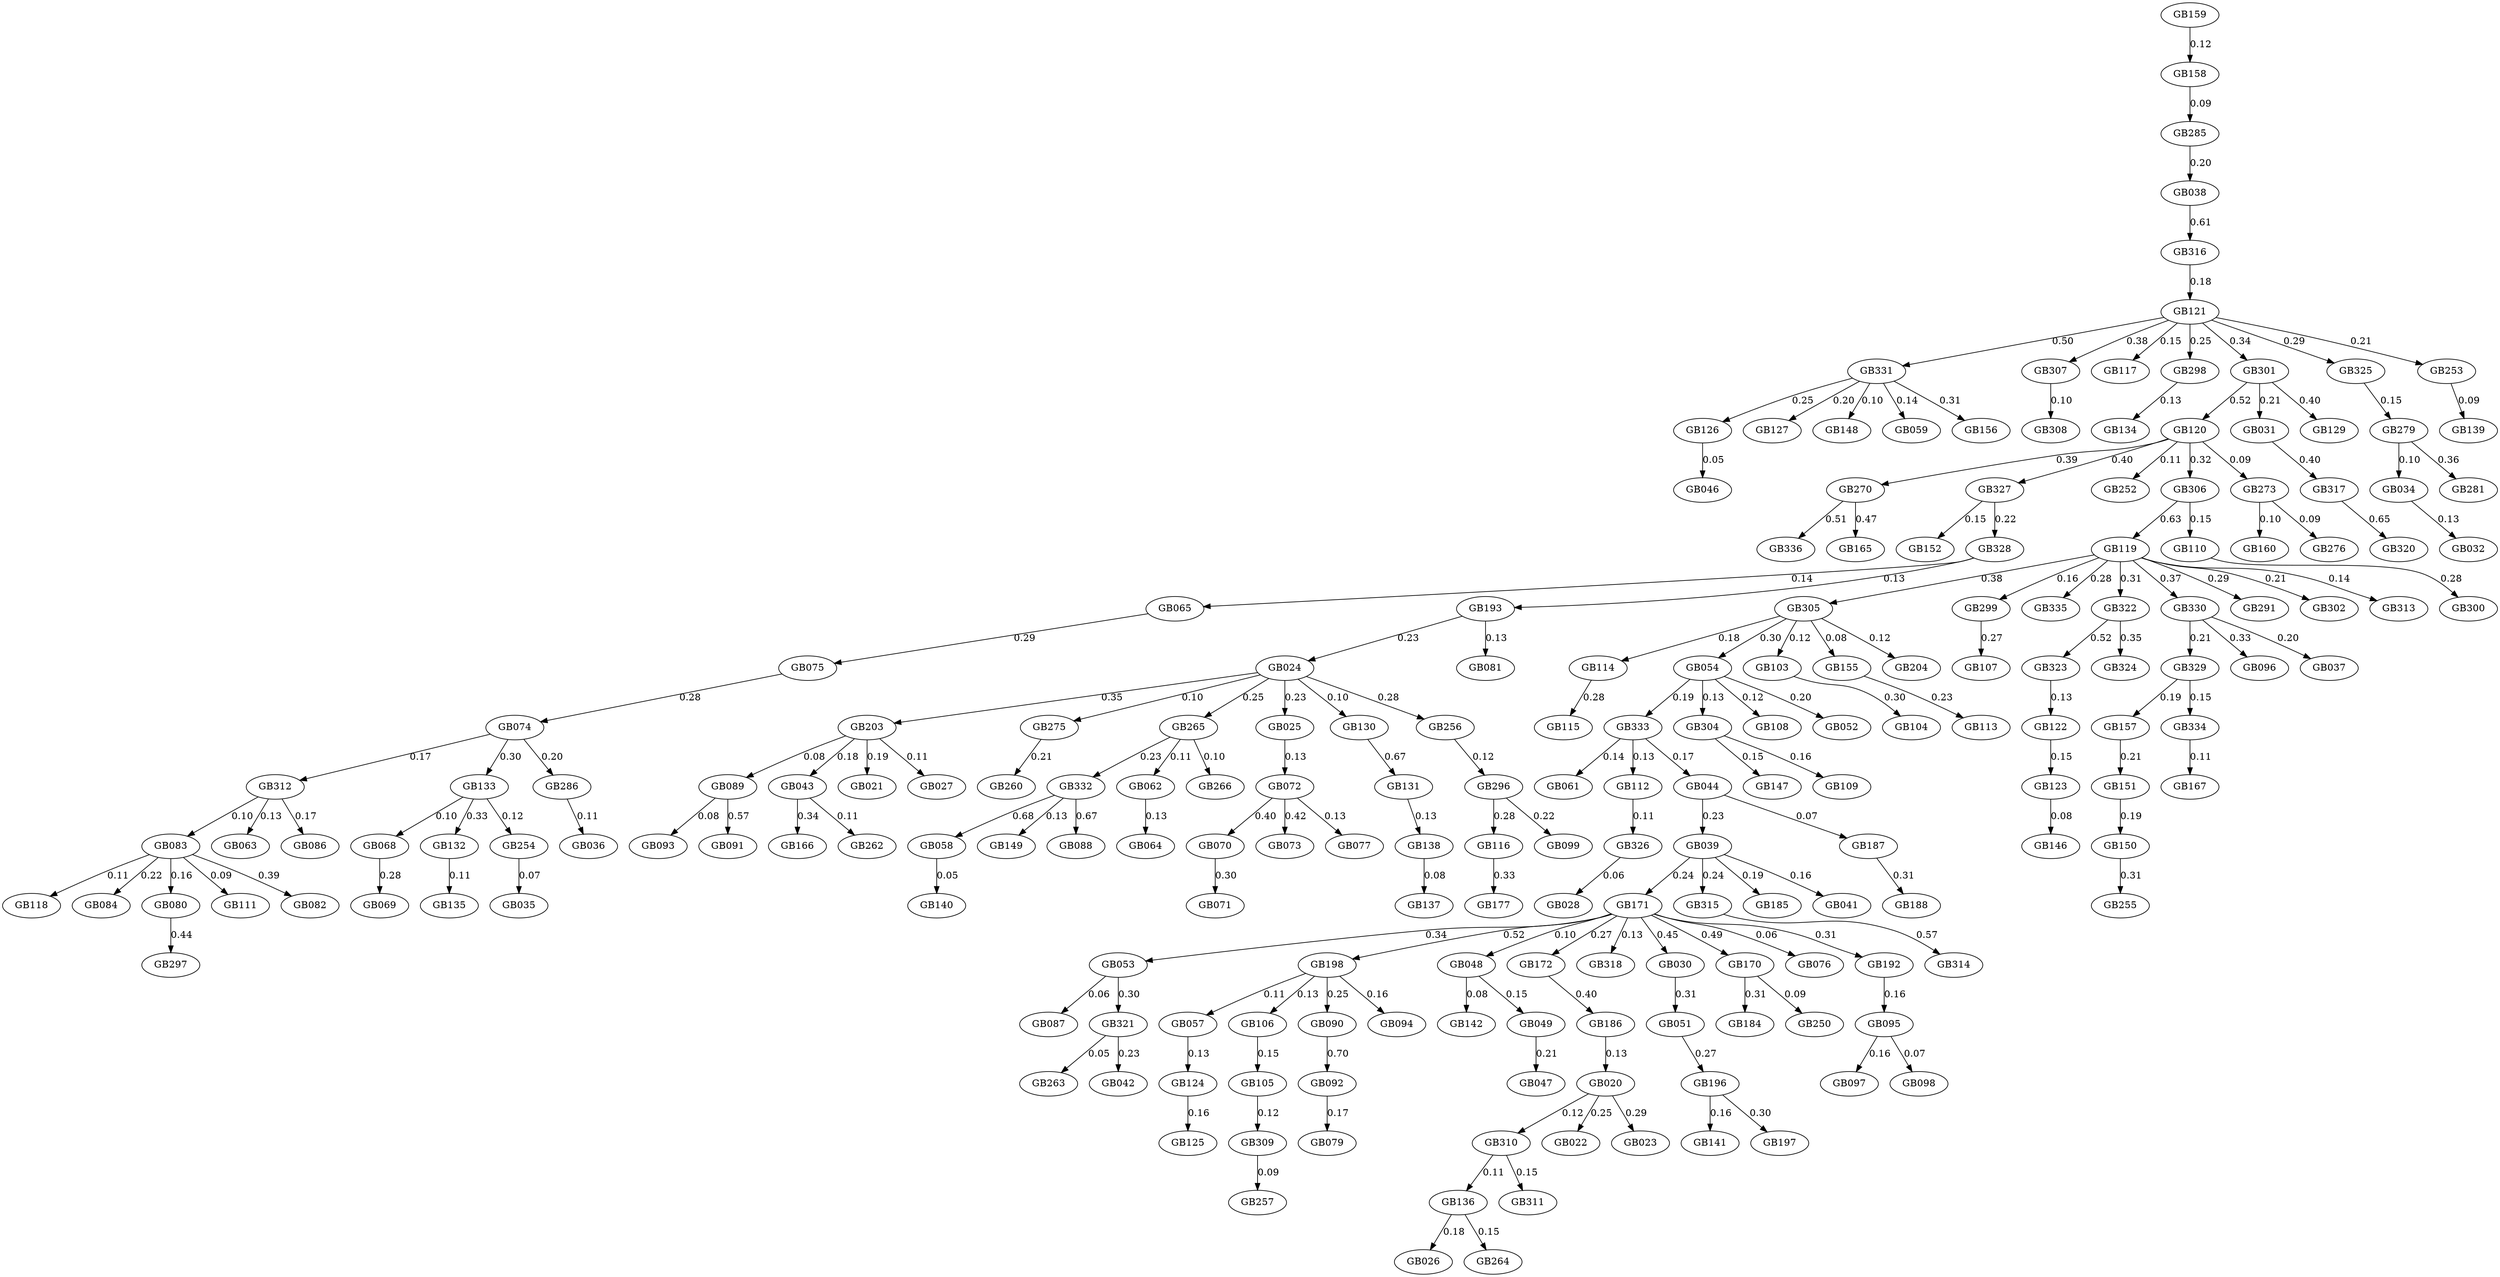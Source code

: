 digraph G {
   GB114 -> GB115 [label="0.28"];
   GB089 -> GB093 [label="0.08"];
   GB058 -> GB140 [label="0.05"];
   GB270 -> GB336 [label="0.51"];
   GB171 -> GB053 [label="0.34"];
   GB203 -> GB043 [label="0.18"];
   GB075 -> GB074 [label="0.28"];
   GB323 -> GB122 [label="0.13"];
   GB327 -> GB152 [label="0.15"];
   GB024 -> GB275 [label="0.10"];
   GB203 -> GB021 [label="0.19"];
   GB070 -> GB071 [label="0.30"];
   GB043 -> GB166 [label="0.34"];
   GB068 -> GB069 [label="0.28"];
   GB198 -> GB057 [label="0.11"];
   GB057 -> GB124 [label="0.13"];
   GB065 -> GB075 [label="0.29"];
   GB328 -> GB193 [label="0.13"];
   GB159 -> GB158 [label="0.12"];
   GB332 -> GB149 [label="0.13"];
   GB203 -> GB089 [label="0.08"];
   GB126 -> GB046 [label="0.05"];
   GB024 -> GB203 [label="0.35"];
   GB332 -> GB058 [label="0.68"];
   GB120 -> GB270 [label="0.39"];
   GB305 -> GB054 [label="0.30"];
   GB034 -> GB032 [label="0.13"];
   GB039 -> GB315 [label="0.24"];
   GB092 -> GB079 [label="0.17"];
   GB158 -> GB285 [label="0.09"];
   GB120 -> GB252 [label="0.11"];
   GB083 -> GB118 [label="0.11"];
   GB120 -> GB306 [label="0.32"];
   GB331 -> GB127 [label="0.20"];
   GB285 -> GB038 [label="0.20"];
   GB048 -> GB142 [label="0.08"];
   GB333 -> GB061 [label="0.14"];
   GB054 -> GB304 [label="0.13"];
   GB116 -> GB177 [label="0.33"];
   GB305 -> GB114 [label="0.18"];
   GB151 -> GB150 [label="0.19"];
   GB054 -> GB333 [label="0.19"];
   GB051 -> GB196 [label="0.27"];
   GB307 -> GB308 [label="0.10"];
   GB083 -> GB084 [label="0.22"];
   GB031 -> GB317 [label="0.40"];
   GB121 -> GB117 [label="0.15"];
   GB171 -> GB172 [label="0.27"];
   GB172 -> GB186 [label="0.40"];
   GB132 -> GB135 [label="0.11"];
   GB095 -> GB097 [label="0.16"];
   GB171 -> GB318 [label="0.13"];
   GB304 -> GB147 [label="0.15"];
   GB119 -> GB299 [label="0.16"];
   GB171 -> GB030 [label="0.45"];
   GB121 -> GB298 [label="0.25"];
   GB310 -> GB136 [label="0.11"];
   GB038 -> GB316 [label="0.61"];
   GB316 -> GB121 [label="0.18"];
   GB020 -> GB310 [label="0.12"];
   GB112 -> GB326 [label="0.11"];
   GB312 -> GB063 [label="0.13"];
   GB275 -> GB260 [label="0.21"];
   GB193 -> GB024 [label="0.23"];
   GB119 -> GB335 [label="0.28"];
   GB039 -> GB171 [label="0.24"];
   GB296 -> GB116 [label="0.28"];
   GB120 -> GB327 [label="0.40"];
   GB305 -> GB103 [label="0.12"];
   GB123 -> GB146 [label="0.08"];
   GB138 -> GB137 [label="0.08"];
   GB157 -> GB151 [label="0.21"];
   GB049 -> GB047 [label="0.21"];
   GB133 -> GB068 [label="0.10"];
   GB170 -> GB184 [label="0.31"];
   GB273 -> GB160 [label="0.10"];
   GB171 -> GB076 [label="0.06"];
   GB062 -> GB064 [label="0.13"];
   GB326 -> GB028 [label="0.06"];
   GB309 -> GB257 [label="0.09"];
   GB124 -> GB125 [label="0.16"];
   GB186 -> GB020 [label="0.13"];
   GB322 -> GB324 [label="0.35"];
   GB305 -> GB155 [label="0.08"];
   GB306 -> GB110 [label="0.15"];
   GB265 -> GB266 [label="0.10"];
   GB119 -> GB322 [label="0.31"];
   GB331 -> GB148 [label="0.10"];
   GB273 -> GB276 [label="0.09"];
   GB150 -> GB255 [label="0.31"];
   GB025 -> GB072 [label="0.13"];
   GB196 -> GB141 [label="0.16"];
   GB301 -> GB120 [label="0.52"];
   GB301 -> GB031 [label="0.21"];
   GB039 -> GB185 [label="0.19"];
   GB299 -> GB107 [label="0.27"];
   GB119 -> GB305 [label="0.38"];
   GB020 -> GB022 [label="0.25"];
   GB187 -> GB188 [label="0.31"];
   GB044 -> GB187 [label="0.07"];
   GB170 -> GB250 [label="0.09"];
   GB322 -> GB323 [label="0.52"];
   GB325 -> GB279 [label="0.15"];
   GB198 -> GB106 [label="0.13"];
   GB074 -> GB312 [label="0.17"];
   GB333 -> GB044 [label="0.17"];
   GB196 -> GB197 [label="0.30"];
   GB315 -> GB314 [label="0.57"];
   GB080 -> GB297 [label="0.44"];
   GB053 -> GB087 [label="0.06"];
   GB306 -> GB119 [label="0.63"];
   GB310 -> GB311 [label="0.15"];
   GB330 -> GB329 [label="0.21"];
   GB103 -> GB104 [label="0.30"];
   GB044 -> GB039 [label="0.23"];
   GB089 -> GB091 [label="0.57"];
   GB054 -> GB108 [label="0.12"];
   GB330 -> GB096 [label="0.33"];
   GB083 -> GB111 [label="0.09"];
   GB121 -> GB307 [label="0.38"];
   GB279 -> GB281 [label="0.36"];
   GB265 -> GB062 [label="0.11"];
   GB122 -> GB123 [label="0.15"];
   GB155 -> GB113 [label="0.23"];
   GB121 -> GB325 [label="0.29"];
   GB048 -> GB049 [label="0.15"];
   GB136 -> GB026 [label="0.18"];
   GB171 -> GB048 [label="0.10"];
   GB296 -> GB099 [label="0.22"];
   GB312 -> GB086 [label="0.17"];
   GB332 -> GB088 [label="0.67"];
   GB043 -> GB262 [label="0.11"];
   GB072 -> GB073 [label="0.42"];
   GB121 -> GB331 [label="0.50"];
   GB331 -> GB059 [label="0.14"];
   GB119 -> GB291 [label="0.29"];
   GB329 -> GB334 [label="0.15"];
   GB133 -> GB254 [label="0.12"];
   GB083 -> GB080 [label="0.16"];
   GB317 -> GB320 [label="0.65"];
   GB331 -> GB156 [label="0.31"];
   GB321 -> GB263 [label="0.05"];
   GB136 -> GB264 [label="0.15"];
   GB298 -> GB134 [label="0.13"];
   GB198 -> GB090 [label="0.25"];
   GB321 -> GB042 [label="0.23"];
   GB074 -> GB286 [label="0.20"];
   GB312 -> GB083 [label="0.10"];
   GB095 -> GB098 [label="0.07"];
   GB253 -> GB139 [label="0.09"];
   GB121 -> GB253 [label="0.21"];
   GB039 -> GB041 [label="0.16"];
   GB254 -> GB035 [label="0.07"];
   GB072 -> GB070 [label="0.40"];
   GB024 -> GB025 [label="0.23"];
   GB024 -> GB130 [label="0.10"];
   GB121 -> GB301 [label="0.34"];
   GB304 -> GB109 [label="0.16"];
   GB131 -> GB138 [label="0.13"];
   GB020 -> GB023 [label="0.29"];
   GB334 -> GB167 [label="0.11"];
   GB330 -> GB037 [label="0.20"];
   GB120 -> GB273 [label="0.09"];
   GB270 -> GB165 [label="0.47"];
   GB305 -> GB204 [label="0.12"];
   GB024 -> GB256 [label="0.28"];
   GB171 -> GB170 [label="0.49"];
   GB030 -> GB051 [label="0.31"];
   GB329 -> GB157 [label="0.19"];
   GB286 -> GB036 [label="0.11"];
   GB119 -> GB330 [label="0.37"];
   GB331 -> GB126 [label="0.25"];
   GB130 -> GB131 [label="0.67"];
   GB327 -> GB328 [label="0.22"];
   GB301 -> GB129 [label="0.40"];
   GB256 -> GB296 [label="0.12"];
   GB171 -> GB198 [label="0.52"];
   GB024 -> GB265 [label="0.25"];
   GB133 -> GB132 [label="0.33"];
   GB074 -> GB133 [label="0.30"];
   GB110 -> GB300 [label="0.28"];
   GB333 -> GB112 [label="0.13"];
   GB203 -> GB027 [label="0.11"];
   GB054 -> GB052 [label="0.20"];
   GB072 -> GB077 [label="0.13"];
   GB106 -> GB105 [label="0.15"];
   GB119 -> GB302 [label="0.21"];
   GB192 -> GB095 [label="0.16"];
   GB265 -> GB332 [label="0.23"];
   GB171 -> GB192 [label="0.31"];
   GB279 -> GB034 [label="0.10"];
   GB198 -> GB094 [label="0.16"];
   GB083 -> GB082 [label="0.39"];
   GB105 -> GB309 [label="0.12"];
   GB090 -> GB092 [label="0.70"];
   GB119 -> GB313 [label="0.14"];
   GB193 -> GB081 [label="0.13"];
   GB053 -> GB321 [label="0.30"];
   GB328 -> GB065 [label="0.14"];
   GB080;
   GB081;
   GB082;
   GB270;
   GB084;
   GB276;
   GB086;
   GB087;
   GB088;
   GB089;
   GB279;
   GB160;
   GB167;
   GB166;
   GB165;
   GB083;
   GB320;
   GB138;
   GB275;
   GB030;
   GB079;
   GB075;
   GB265;
   GB077;
   GB076;
   GB260;
   GB070;
   GB262;
   GB263;
   GB039;
   GB131;
   GB135;
   GB273;
   GB146;
   GB068;
   GB069;
   GB064;
   GB065;
   GB062;
   GB327;
   GB061;
   GB188;
   GB326;
   GB185;
   GB184;
   GB187;
   GB186;
   GB091;
   GB090;
   GB177;
   GB170;
   GB171;
   GB172;
   GB052;
   GB325;
   GB324;
   GB059;
   GB058;
   GB321;
   GB042;
   GB323;
   GB322;
   GB053;
   GB203;
   GB051;
   GB298;
   GB057;
   GB328;
   GB204;
   GB054;
   GB198;
   GB099;
   GB192;
   GB193;
   GB151;
   GB196;
   GB197;
   GB291;
   GB297;
   GB296;
   GB299;
   GB123;
   GB049;
   GB103;
   GB105;
   GB104;
   GB107;
   GB106;
   GB109;
   GB108;
   GB336;
   GB255;
   GB334;
   GB335;
   GB332;
   GB333;
   GB330;
   GB331;
   GB318;
   GB250;
   GB281;
   GB286;
   GB285;
   GB112;
   GB113;
   GB110;
   GB111;
   GB116;
   GB117;
   GB114;
   GB115;
   GB118;
   GB119;
   GB147;
   GB302;
   GB301;
   GB300;
   GB307;
   GB306;
   GB305;
   GB304;
   GB264;
   GB141;
   GB309;
   GB308;
   GB140;
   GB142;
   GB044;
   GB046;
   GB047;
   GB041;
   GB129;
   GB043;
   GB127;
   GB126;
   GB125;
   GB124;
   GB048;
   GB122;
   GB121;
   GB120;
   GB063;
   GB254;
   GB257;
   GB256;
   GB149;
   GB148;
   GB253;
   GB252;
   GB314;
   GB315;
   GB316;
   GB317;
   GB310;
   GB311;
   GB312;
   GB313;
   GB031;
   GB139;
   GB032;
   GB035;
   GB034;
   GB037;
   GB036;
   GB130;
   GB038;
   GB132;
   GB133;
   GB134;
   GB266;
   GB136;
   GB137;
   GB097;
   GB096;
   GB095;
   GB094;
   GB093;
   GB092;
   GB158;
   GB159;
   GB156;
   GB157;
   GB155;
   GB152;
   GB150;
   GB098;
   GB071;
   GB329;
   GB073;
   GB072;
   GB074;
   GB022;
   GB023;
   GB020;
   GB021;
   GB026;
   GB027;
   GB024;
   GB025;
   GB028;

}
